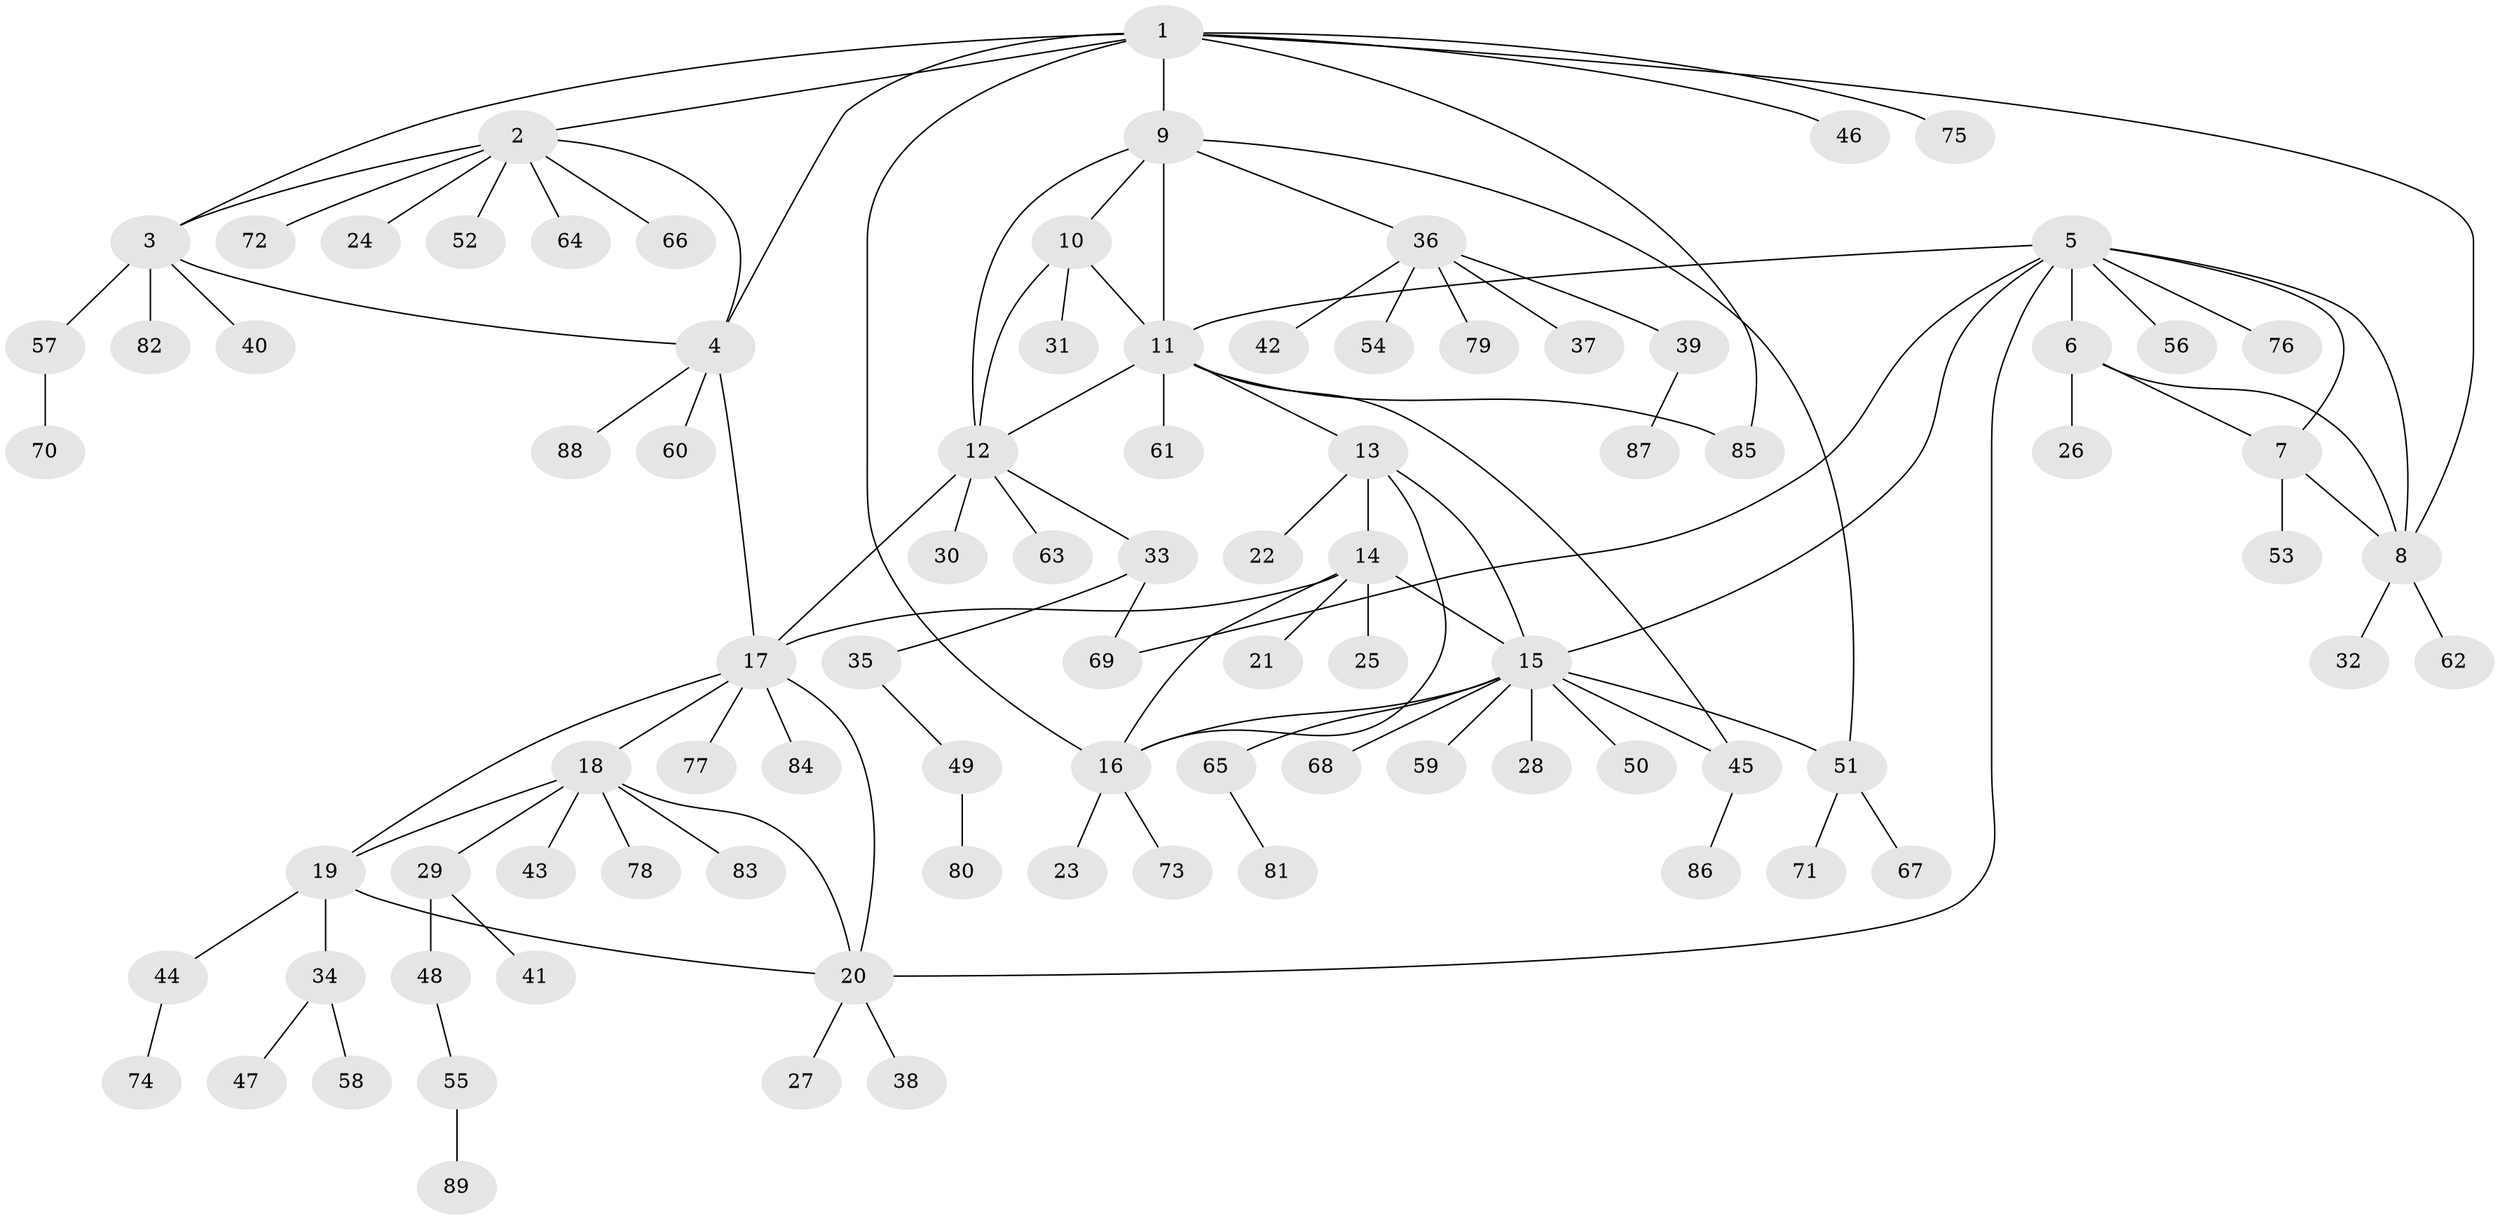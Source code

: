 // Generated by graph-tools (version 1.1) at 2025/50/03/09/25 03:50:34]
// undirected, 89 vertices, 113 edges
graph export_dot {
graph [start="1"]
  node [color=gray90,style=filled];
  1;
  2;
  3;
  4;
  5;
  6;
  7;
  8;
  9;
  10;
  11;
  12;
  13;
  14;
  15;
  16;
  17;
  18;
  19;
  20;
  21;
  22;
  23;
  24;
  25;
  26;
  27;
  28;
  29;
  30;
  31;
  32;
  33;
  34;
  35;
  36;
  37;
  38;
  39;
  40;
  41;
  42;
  43;
  44;
  45;
  46;
  47;
  48;
  49;
  50;
  51;
  52;
  53;
  54;
  55;
  56;
  57;
  58;
  59;
  60;
  61;
  62;
  63;
  64;
  65;
  66;
  67;
  68;
  69;
  70;
  71;
  72;
  73;
  74;
  75;
  76;
  77;
  78;
  79;
  80;
  81;
  82;
  83;
  84;
  85;
  86;
  87;
  88;
  89;
  1 -- 2;
  1 -- 3;
  1 -- 4;
  1 -- 8;
  1 -- 9;
  1 -- 16;
  1 -- 46;
  1 -- 75;
  1 -- 85;
  2 -- 3;
  2 -- 4;
  2 -- 24;
  2 -- 52;
  2 -- 64;
  2 -- 66;
  2 -- 72;
  3 -- 4;
  3 -- 40;
  3 -- 57;
  3 -- 82;
  4 -- 17;
  4 -- 60;
  4 -- 88;
  5 -- 6;
  5 -- 7;
  5 -- 8;
  5 -- 11;
  5 -- 15;
  5 -- 20;
  5 -- 56;
  5 -- 69;
  5 -- 76;
  6 -- 7;
  6 -- 8;
  6 -- 26;
  7 -- 8;
  7 -- 53;
  8 -- 32;
  8 -- 62;
  9 -- 10;
  9 -- 11;
  9 -- 12;
  9 -- 36;
  9 -- 51;
  10 -- 11;
  10 -- 12;
  10 -- 31;
  11 -- 12;
  11 -- 13;
  11 -- 45;
  11 -- 61;
  11 -- 85;
  12 -- 17;
  12 -- 30;
  12 -- 33;
  12 -- 63;
  13 -- 14;
  13 -- 15;
  13 -- 16;
  13 -- 22;
  14 -- 15;
  14 -- 16;
  14 -- 17;
  14 -- 21;
  14 -- 25;
  15 -- 16;
  15 -- 28;
  15 -- 45;
  15 -- 50;
  15 -- 51;
  15 -- 59;
  15 -- 65;
  15 -- 68;
  16 -- 23;
  16 -- 73;
  17 -- 18;
  17 -- 19;
  17 -- 20;
  17 -- 77;
  17 -- 84;
  18 -- 19;
  18 -- 20;
  18 -- 29;
  18 -- 43;
  18 -- 78;
  18 -- 83;
  19 -- 20;
  19 -- 34;
  19 -- 44;
  20 -- 27;
  20 -- 38;
  29 -- 41;
  29 -- 48;
  33 -- 35;
  33 -- 69;
  34 -- 47;
  34 -- 58;
  35 -- 49;
  36 -- 37;
  36 -- 39;
  36 -- 42;
  36 -- 54;
  36 -- 79;
  39 -- 87;
  44 -- 74;
  45 -- 86;
  48 -- 55;
  49 -- 80;
  51 -- 67;
  51 -- 71;
  55 -- 89;
  57 -- 70;
  65 -- 81;
}
